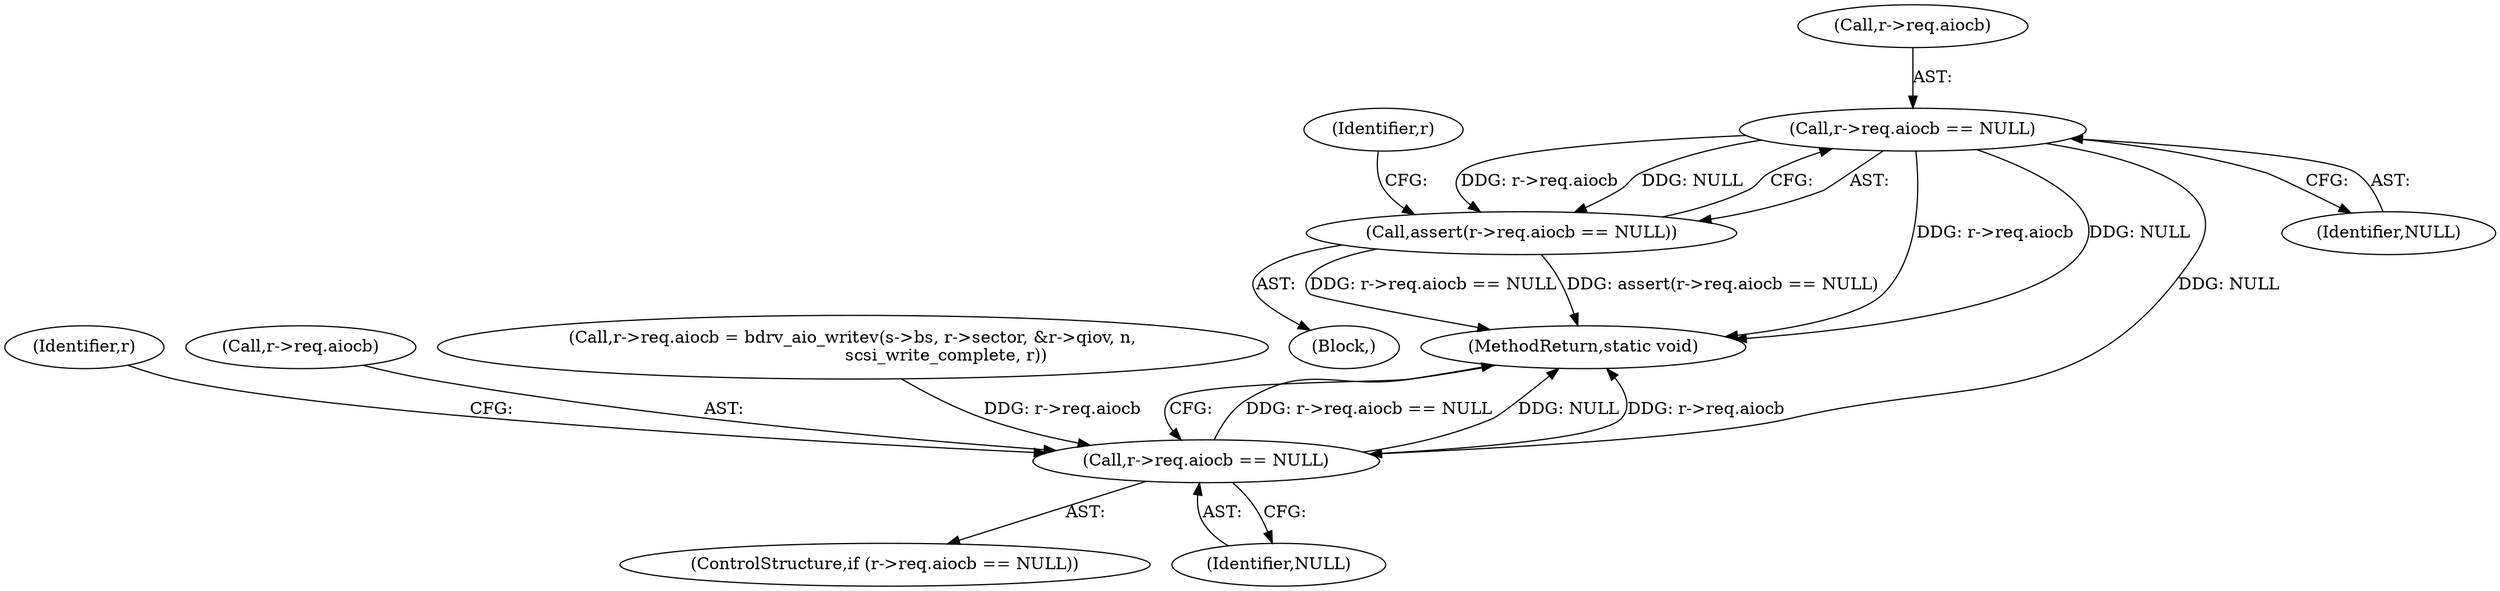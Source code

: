 digraph "0_qemu_103b40f51e4012b3b0ad20f615562a1806d7f49a_2@pointer" {
"1000125" [label="(Call,r->req.aiocb == NULL)"];
"1000124" [label="(Call,assert(r->req.aiocb == NULL))"];
"1000214" [label="(Call,r->req.aiocb == NULL)"];
"1000231" [label="(MethodReturn,static void)"];
"1000104" [label="(Block,)"];
"1000213" [label="(ControlStructure,if (r->req.aiocb == NULL))"];
"1000214" [label="(Call,r->req.aiocb == NULL)"];
"1000137" [label="(Identifier,r)"];
"1000220" [label="(Identifier,NULL)"];
"1000125" [label="(Call,r->req.aiocb == NULL)"];
"1000126" [label="(Call,r->req.aiocb)"];
"1000223" [label="(Identifier,r)"];
"1000131" [label="(Identifier,NULL)"];
"1000215" [label="(Call,r->req.aiocb)"];
"1000124" [label="(Call,assert(r->req.aiocb == NULL))"];
"1000193" [label="(Call,r->req.aiocb = bdrv_aio_writev(s->bs, r->sector, &r->qiov, n,\n                                   scsi_write_complete, r))"];
"1000125" -> "1000124"  [label="AST: "];
"1000125" -> "1000131"  [label="CFG: "];
"1000126" -> "1000125"  [label="AST: "];
"1000131" -> "1000125"  [label="AST: "];
"1000124" -> "1000125"  [label="CFG: "];
"1000125" -> "1000231"  [label="DDG: r->req.aiocb"];
"1000125" -> "1000231"  [label="DDG: NULL"];
"1000125" -> "1000124"  [label="DDG: r->req.aiocb"];
"1000125" -> "1000124"  [label="DDG: NULL"];
"1000125" -> "1000214"  [label="DDG: NULL"];
"1000124" -> "1000104"  [label="AST: "];
"1000137" -> "1000124"  [label="CFG: "];
"1000124" -> "1000231"  [label="DDG: r->req.aiocb == NULL"];
"1000124" -> "1000231"  [label="DDG: assert(r->req.aiocb == NULL)"];
"1000214" -> "1000213"  [label="AST: "];
"1000214" -> "1000220"  [label="CFG: "];
"1000215" -> "1000214"  [label="AST: "];
"1000220" -> "1000214"  [label="AST: "];
"1000223" -> "1000214"  [label="CFG: "];
"1000231" -> "1000214"  [label="CFG: "];
"1000214" -> "1000231"  [label="DDG: r->req.aiocb == NULL"];
"1000214" -> "1000231"  [label="DDG: NULL"];
"1000214" -> "1000231"  [label="DDG: r->req.aiocb"];
"1000193" -> "1000214"  [label="DDG: r->req.aiocb"];
}
